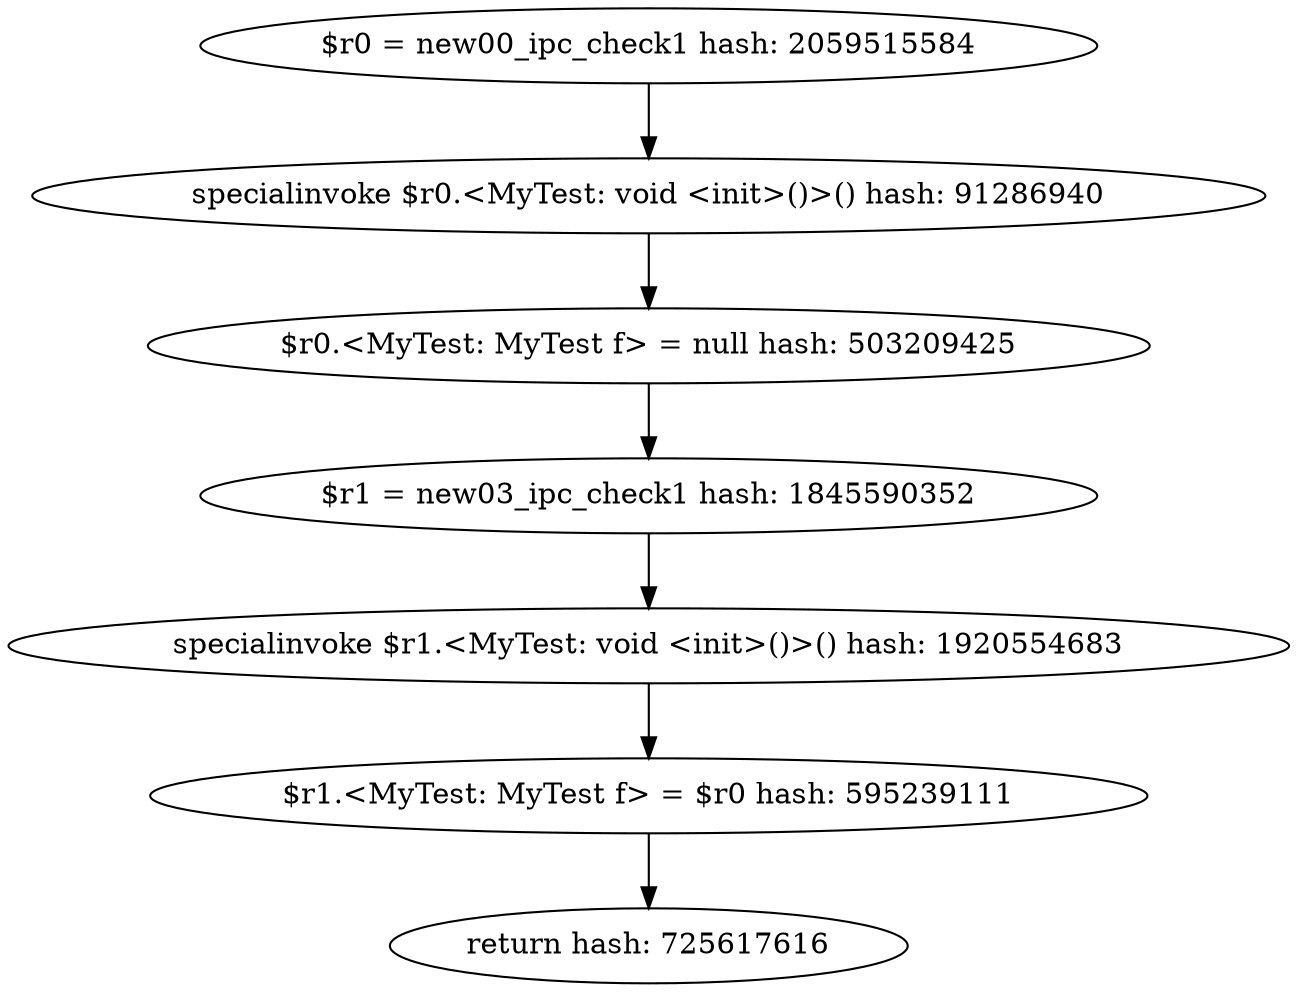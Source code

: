 digraph "./target2-mine/MyTest.ipc_check1.intra.debug" {
    "$r0 = new00_ipc_check1 hash: 2059515584";
    "specialinvoke $r0.<MyTest: void <init>()>() hash: 91286940";
    "$r0.<MyTest: MyTest f> = null hash: 503209425";
    "$r1 = new03_ipc_check1 hash: 1845590352";
    "specialinvoke $r1.<MyTest: void <init>()>() hash: 1920554683";
    "$r1.<MyTest: MyTest f> = $r0 hash: 595239111";
    "return hash: 725617616";
    "$r0 = new00_ipc_check1 hash: 2059515584"->"specialinvoke $r0.<MyTest: void <init>()>() hash: 91286940";
    "specialinvoke $r0.<MyTest: void <init>()>() hash: 91286940"->"$r0.<MyTest: MyTest f> = null hash: 503209425";
    "$r0.<MyTest: MyTest f> = null hash: 503209425"->"$r1 = new03_ipc_check1 hash: 1845590352";
    "$r1 = new03_ipc_check1 hash: 1845590352"->"specialinvoke $r1.<MyTest: void <init>()>() hash: 1920554683";
    "specialinvoke $r1.<MyTest: void <init>()>() hash: 1920554683"->"$r1.<MyTest: MyTest f> = $r0 hash: 595239111";
    "$r1.<MyTest: MyTest f> = $r0 hash: 595239111"->"return hash: 725617616";
}
